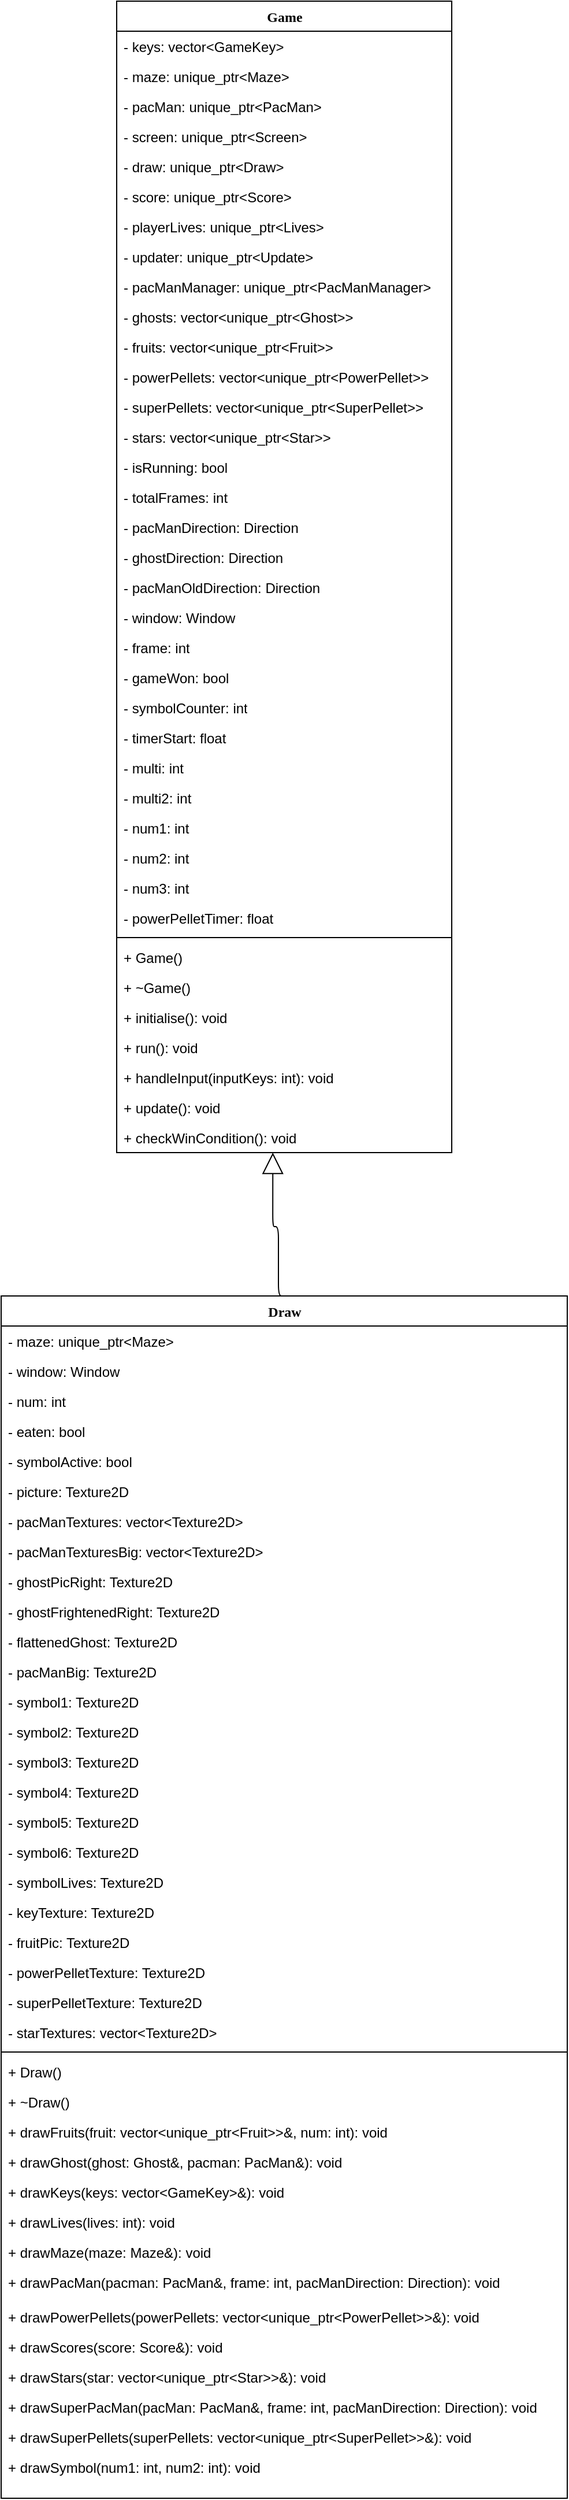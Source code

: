 <mxfile version="24.7.17">
  <diagram name="Page-1" id="9f46799a-70d6-7492-0946-bef42562c5a5">
    <mxGraphModel dx="1434" dy="2481" grid="1" gridSize="10" guides="1" tooltips="1" connect="1" arrows="1" fold="1" page="1" pageScale="1" pageWidth="1100" pageHeight="850" background="none" math="0" shadow="0">
      <root>
        <mxCell id="0" />
        <mxCell id="1" parent="0" />
        <mxCell id="78961159f06e98e8-43" value="Game" style="swimlane;html=1;fontStyle=1;align=center;verticalAlign=top;childLayout=stackLayout;horizontal=1;startSize=26;horizontalStack=0;resizeParent=1;resizeLast=0;collapsible=1;marginBottom=0;swimlaneFillColor=#ffffff;rounded=0;shadow=0;comic=0;labelBackgroundColor=none;strokeWidth=1;fillColor=none;fontFamily=Verdana;fontSize=12" parent="1" vertex="1">
          <mxGeometry x="780" y="-1080" width="290" height="996" as="geometry" />
        </mxCell>
        <mxCell id="78961159f06e98e8-44" value="- keys: vector&amp;lt;GameKey&amp;gt;" style="text;html=1;strokeColor=none;fillColor=none;align=left;verticalAlign=top;spacingLeft=4;spacingRight=4;whiteSpace=wrap;overflow=hidden;rotatable=0;points=[[0,0.5],[1,0.5]];portConstraint=eastwest;" parent="78961159f06e98e8-43" vertex="1">
          <mxGeometry y="26" width="290" height="26" as="geometry" />
        </mxCell>
        <mxCell id="Nk5dwlSrIomL0-U4kEKp-17" value="- maze: unique_ptr&amp;lt;Maze&amp;gt;" style="text;html=1;strokeColor=none;fillColor=none;align=left;verticalAlign=top;spacingLeft=4;spacingRight=4;whiteSpace=wrap;overflow=hidden;rotatable=0;points=[[0,0.5],[1,0.5]];portConstraint=eastwest;" vertex="1" parent="78961159f06e98e8-43">
          <mxGeometry y="52" width="290" height="26" as="geometry" />
        </mxCell>
        <mxCell id="Nk5dwlSrIomL0-U4kEKp-18" value="- pacMan: unique_ptr&amp;lt;PacMan&amp;gt;" style="text;html=1;strokeColor=none;fillColor=none;align=left;verticalAlign=top;spacingLeft=4;spacingRight=4;whiteSpace=wrap;overflow=hidden;rotatable=0;points=[[0,0.5],[1,0.5]];portConstraint=eastwest;" vertex="1" parent="78961159f06e98e8-43">
          <mxGeometry y="78" width="290" height="26" as="geometry" />
        </mxCell>
        <mxCell id="Nk5dwlSrIomL0-U4kEKp-19" value="- screen: unique_ptr&amp;lt;Screen&amp;gt;" style="text;html=1;strokeColor=none;fillColor=none;align=left;verticalAlign=top;spacingLeft=4;spacingRight=4;whiteSpace=wrap;overflow=hidden;rotatable=0;points=[[0,0.5],[1,0.5]];portConstraint=eastwest;" vertex="1" parent="78961159f06e98e8-43">
          <mxGeometry y="104" width="290" height="26" as="geometry" />
        </mxCell>
        <mxCell id="Nk5dwlSrIomL0-U4kEKp-20" value="- draw: unique_ptr&amp;lt;Draw&amp;gt;" style="text;html=1;strokeColor=none;fillColor=none;align=left;verticalAlign=top;spacingLeft=4;spacingRight=4;whiteSpace=wrap;overflow=hidden;rotatable=0;points=[[0,0.5],[1,0.5]];portConstraint=eastwest;" vertex="1" parent="78961159f06e98e8-43">
          <mxGeometry y="130" width="290" height="26" as="geometry" />
        </mxCell>
        <mxCell id="Nk5dwlSrIomL0-U4kEKp-21" value="- score: unique_ptr&amp;lt;Score&amp;gt;" style="text;html=1;strokeColor=none;fillColor=none;align=left;verticalAlign=top;spacingLeft=4;spacingRight=4;whiteSpace=wrap;overflow=hidden;rotatable=0;points=[[0,0.5],[1,0.5]];portConstraint=eastwest;" vertex="1" parent="78961159f06e98e8-43">
          <mxGeometry y="156" width="290" height="26" as="geometry" />
        </mxCell>
        <mxCell id="Nk5dwlSrIomL0-U4kEKp-22" value="- playerLives: unique_ptr&amp;lt;Lives&amp;gt;" style="text;html=1;strokeColor=none;fillColor=none;align=left;verticalAlign=top;spacingLeft=4;spacingRight=4;whiteSpace=wrap;overflow=hidden;rotatable=0;points=[[0,0.5],[1,0.5]];portConstraint=eastwest;" vertex="1" parent="78961159f06e98e8-43">
          <mxGeometry y="182" width="290" height="26" as="geometry" />
        </mxCell>
        <mxCell id="Nk5dwlSrIomL0-U4kEKp-23" value="- updater: unique_ptr&amp;lt;Update&amp;gt;" style="text;html=1;strokeColor=none;fillColor=none;align=left;verticalAlign=top;spacingLeft=4;spacingRight=4;whiteSpace=wrap;overflow=hidden;rotatable=0;points=[[0,0.5],[1,0.5]];portConstraint=eastwest;" vertex="1" parent="78961159f06e98e8-43">
          <mxGeometry y="208" width="290" height="26" as="geometry" />
        </mxCell>
        <mxCell id="Nk5dwlSrIomL0-U4kEKp-24" value="- pacManManager: unique_ptr&amp;lt;PacManManager&amp;gt;" style="text;html=1;strokeColor=none;fillColor=none;align=left;verticalAlign=top;spacingLeft=4;spacingRight=4;whiteSpace=wrap;overflow=hidden;rotatable=0;points=[[0,0.5],[1,0.5]];portConstraint=eastwest;" vertex="1" parent="78961159f06e98e8-43">
          <mxGeometry y="234" width="290" height="26" as="geometry" />
        </mxCell>
        <mxCell id="Nk5dwlSrIomL0-U4kEKp-25" value="- ghosts: vector&amp;lt;unique_ptr&amp;lt;Ghost&amp;gt;&amp;gt;" style="text;html=1;strokeColor=none;fillColor=none;align=left;verticalAlign=top;spacingLeft=4;spacingRight=4;whiteSpace=wrap;overflow=hidden;rotatable=0;points=[[0,0.5],[1,0.5]];portConstraint=eastwest;" vertex="1" parent="78961159f06e98e8-43">
          <mxGeometry y="260" width="290" height="26" as="geometry" />
        </mxCell>
        <mxCell id="Nk5dwlSrIomL0-U4kEKp-26" value="- fruits: vector&amp;lt;unique_ptr&amp;lt;Fruit&amp;gt;&amp;gt;" style="text;html=1;strokeColor=none;fillColor=none;align=left;verticalAlign=top;spacingLeft=4;spacingRight=4;whiteSpace=wrap;overflow=hidden;rotatable=0;points=[[0,0.5],[1,0.5]];portConstraint=eastwest;" vertex="1" parent="78961159f06e98e8-43">
          <mxGeometry y="286" width="290" height="26" as="geometry" />
        </mxCell>
        <mxCell id="Nk5dwlSrIomL0-U4kEKp-27" value="- powerPellets: vector&amp;lt;unique_ptr&amp;lt;PowerPellet&amp;gt;&amp;gt;" style="text;html=1;strokeColor=none;fillColor=none;align=left;verticalAlign=top;spacingLeft=4;spacingRight=4;whiteSpace=wrap;overflow=hidden;rotatable=0;points=[[0,0.5],[1,0.5]];portConstraint=eastwest;" vertex="1" parent="78961159f06e98e8-43">
          <mxGeometry y="312" width="290" height="26" as="geometry" />
        </mxCell>
        <mxCell id="Nk5dwlSrIomL0-U4kEKp-28" value="- superPellets: vector&amp;lt;unique_ptr&amp;lt;SuperPellet&amp;gt;&amp;gt;" style="text;html=1;strokeColor=none;fillColor=none;align=left;verticalAlign=top;spacingLeft=4;spacingRight=4;whiteSpace=wrap;overflow=hidden;rotatable=0;points=[[0,0.5],[1,0.5]];portConstraint=eastwest;" vertex="1" parent="78961159f06e98e8-43">
          <mxGeometry y="338" width="290" height="26" as="geometry" />
        </mxCell>
        <mxCell id="Nk5dwlSrIomL0-U4kEKp-29" value="- stars: vector&amp;lt;unique_ptr&amp;lt;Star&amp;gt;&amp;gt;" style="text;html=1;strokeColor=none;fillColor=none;align=left;verticalAlign=top;spacingLeft=4;spacingRight=4;whiteSpace=wrap;overflow=hidden;rotatable=0;points=[[0,0.5],[1,0.5]];portConstraint=eastwest;" vertex="1" parent="78961159f06e98e8-43">
          <mxGeometry y="364" width="290" height="26" as="geometry" />
        </mxCell>
        <mxCell id="Nk5dwlSrIomL0-U4kEKp-16" value="- isRunning: bool&lt;span style=&quot;white-space: pre;&quot;&gt;&#x9;&lt;/span&gt;" style="text;html=1;strokeColor=none;fillColor=none;align=left;verticalAlign=top;spacingLeft=4;spacingRight=4;whiteSpace=wrap;overflow=hidden;rotatable=0;points=[[0,0.5],[1,0.5]];portConstraint=eastwest;" vertex="1" parent="78961159f06e98e8-43">
          <mxGeometry y="390" width="290" height="26" as="geometry" />
        </mxCell>
        <mxCell id="78961159f06e98e8-45" value="- totalFrames: int" style="text;html=1;strokeColor=none;fillColor=none;align=left;verticalAlign=top;spacingLeft=4;spacingRight=4;whiteSpace=wrap;overflow=hidden;rotatable=0;points=[[0,0.5],[1,0.5]];portConstraint=eastwest;" parent="78961159f06e98e8-43" vertex="1">
          <mxGeometry y="416" width="290" height="26" as="geometry" />
        </mxCell>
        <mxCell id="78961159f06e98e8-49" value="- pacManDirection: Direction" style="text;html=1;strokeColor=none;fillColor=none;align=left;verticalAlign=top;spacingLeft=4;spacingRight=4;whiteSpace=wrap;overflow=hidden;rotatable=0;points=[[0,0.5],[1,0.5]];portConstraint=eastwest;" parent="78961159f06e98e8-43" vertex="1">
          <mxGeometry y="442" width="290" height="26" as="geometry" />
        </mxCell>
        <mxCell id="78961159f06e98e8-50" value="- ghostDirection: Direction" style="text;html=1;strokeColor=none;fillColor=none;align=left;verticalAlign=top;spacingLeft=4;spacingRight=4;whiteSpace=wrap;overflow=hidden;rotatable=0;points=[[0,0.5],[1,0.5]];portConstraint=eastwest;" parent="78961159f06e98e8-43" vertex="1">
          <mxGeometry y="468" width="290" height="26" as="geometry" />
        </mxCell>
        <mxCell id="Nk5dwlSrIomL0-U4kEKp-1" value="- pacManOldDirection: Direction" style="text;html=1;strokeColor=none;fillColor=none;align=left;verticalAlign=top;spacingLeft=4;spacingRight=4;whiteSpace=wrap;overflow=hidden;rotatable=0;points=[[0,0.5],[1,0.5]];portConstraint=eastwest;" vertex="1" parent="78961159f06e98e8-43">
          <mxGeometry y="494" width="290" height="26" as="geometry" />
        </mxCell>
        <mxCell id="Nk5dwlSrIomL0-U4kEKp-2" value="&lt;div&gt;- window: Window&lt;/div&gt;&lt;div&gt;&lt;br&gt;&lt;/div&gt;" style="text;html=1;strokeColor=none;fillColor=none;align=left;verticalAlign=top;spacingLeft=4;spacingRight=4;whiteSpace=wrap;overflow=hidden;rotatable=0;points=[[0,0.5],[1,0.5]];portConstraint=eastwest;" vertex="1" parent="78961159f06e98e8-43">
          <mxGeometry y="520" width="290" height="26" as="geometry" />
        </mxCell>
        <mxCell id="Nk5dwlSrIomL0-U4kEKp-3" value="- frame: int" style="text;html=1;strokeColor=none;fillColor=none;align=left;verticalAlign=top;spacingLeft=4;spacingRight=4;whiteSpace=wrap;overflow=hidden;rotatable=0;points=[[0,0.5],[1,0.5]];portConstraint=eastwest;" vertex="1" parent="78961159f06e98e8-43">
          <mxGeometry y="546" width="290" height="26" as="geometry" />
        </mxCell>
        <mxCell id="Nk5dwlSrIomL0-U4kEKp-4" value="- gameWon: bool" style="text;html=1;strokeColor=none;fillColor=none;align=left;verticalAlign=top;spacingLeft=4;spacingRight=4;whiteSpace=wrap;overflow=hidden;rotatable=0;points=[[0,0.5],[1,0.5]];portConstraint=eastwest;" vertex="1" parent="78961159f06e98e8-43">
          <mxGeometry y="572" width="290" height="26" as="geometry" />
        </mxCell>
        <mxCell id="Nk5dwlSrIomL0-U4kEKp-8" value="- symbolCounter: int" style="text;html=1;strokeColor=none;fillColor=none;align=left;verticalAlign=top;spacingLeft=4;spacingRight=4;whiteSpace=wrap;overflow=hidden;rotatable=0;points=[[0,0.5],[1,0.5]];portConstraint=eastwest;" vertex="1" parent="78961159f06e98e8-43">
          <mxGeometry y="598" width="290" height="26" as="geometry" />
        </mxCell>
        <mxCell id="Nk5dwlSrIomL0-U4kEKp-12" value="- timerStart: float" style="text;html=1;strokeColor=none;fillColor=none;align=left;verticalAlign=top;spacingLeft=4;spacingRight=4;whiteSpace=wrap;overflow=hidden;rotatable=0;points=[[0,0.5],[1,0.5]];portConstraint=eastwest;" vertex="1" parent="78961159f06e98e8-43">
          <mxGeometry y="624" width="290" height="26" as="geometry" />
        </mxCell>
        <mxCell id="Nk5dwlSrIomL0-U4kEKp-7" value="- multi: int" style="text;html=1;strokeColor=none;fillColor=none;align=left;verticalAlign=top;spacingLeft=4;spacingRight=4;whiteSpace=wrap;overflow=hidden;rotatable=0;points=[[0,0.5],[1,0.5]];portConstraint=eastwest;" vertex="1" parent="78961159f06e98e8-43">
          <mxGeometry y="650" width="290" height="26" as="geometry" />
        </mxCell>
        <mxCell id="Nk5dwlSrIomL0-U4kEKp-9" value="- multi2: int" style="text;html=1;strokeColor=none;fillColor=none;align=left;verticalAlign=top;spacingLeft=4;spacingRight=4;whiteSpace=wrap;overflow=hidden;rotatable=0;points=[[0,0.5],[1,0.5]];portConstraint=eastwest;" vertex="1" parent="78961159f06e98e8-43">
          <mxGeometry y="676" width="290" height="26" as="geometry" />
        </mxCell>
        <mxCell id="Nk5dwlSrIomL0-U4kEKp-10" value="- num1: int" style="text;html=1;strokeColor=none;fillColor=none;align=left;verticalAlign=top;spacingLeft=4;spacingRight=4;whiteSpace=wrap;overflow=hidden;rotatable=0;points=[[0,0.5],[1,0.5]];portConstraint=eastwest;" vertex="1" parent="78961159f06e98e8-43">
          <mxGeometry y="702" width="290" height="26" as="geometry" />
        </mxCell>
        <mxCell id="Nk5dwlSrIomL0-U4kEKp-11" value="- num2: int" style="text;html=1;strokeColor=none;fillColor=none;align=left;verticalAlign=top;spacingLeft=4;spacingRight=4;whiteSpace=wrap;overflow=hidden;rotatable=0;points=[[0,0.5],[1,0.5]];portConstraint=eastwest;" vertex="1" parent="78961159f06e98e8-43">
          <mxGeometry y="728" width="290" height="26" as="geometry" />
        </mxCell>
        <mxCell id="Nk5dwlSrIomL0-U4kEKp-13" value="- num3: int" style="text;html=1;strokeColor=none;fillColor=none;align=left;verticalAlign=top;spacingLeft=4;spacingRight=4;whiteSpace=wrap;overflow=hidden;rotatable=0;points=[[0,0.5],[1,0.5]];portConstraint=eastwest;" vertex="1" parent="78961159f06e98e8-43">
          <mxGeometry y="754" width="290" height="26" as="geometry" />
        </mxCell>
        <mxCell id="Nk5dwlSrIomL0-U4kEKp-14" value="- powerPelletTimer: float" style="text;html=1;strokeColor=none;fillColor=none;align=left;verticalAlign=top;spacingLeft=4;spacingRight=4;whiteSpace=wrap;overflow=hidden;rotatable=0;points=[[0,0.5],[1,0.5]];portConstraint=eastwest;" vertex="1" parent="78961159f06e98e8-43">
          <mxGeometry y="780" width="290" height="26" as="geometry" />
        </mxCell>
        <mxCell id="78961159f06e98e8-51" value="" style="line;html=1;strokeWidth=1;fillColor=none;align=left;verticalAlign=middle;spacingTop=-1;spacingLeft=3;spacingRight=3;rotatable=0;labelPosition=right;points=[];portConstraint=eastwest;" parent="78961159f06e98e8-43" vertex="1">
          <mxGeometry y="806" width="290" height="8" as="geometry" />
        </mxCell>
        <mxCell id="78961159f06e98e8-53" value="+ Game()" style="text;html=1;strokeColor=none;fillColor=none;align=left;verticalAlign=top;spacingLeft=4;spacingRight=4;whiteSpace=wrap;overflow=hidden;rotatable=0;points=[[0,0.5],[1,0.5]];portConstraint=eastwest;" parent="78961159f06e98e8-43" vertex="1">
          <mxGeometry y="814" width="290" height="26" as="geometry" />
        </mxCell>
        <mxCell id="Nk5dwlSrIomL0-U4kEKp-30" value="+ ~Game()" style="text;html=1;strokeColor=none;fillColor=none;align=left;verticalAlign=top;spacingLeft=4;spacingRight=4;whiteSpace=wrap;overflow=hidden;rotatable=0;points=[[0,0.5],[1,0.5]];portConstraint=eastwest;" vertex="1" parent="78961159f06e98e8-43">
          <mxGeometry y="840" width="290" height="26" as="geometry" />
        </mxCell>
        <mxCell id="Nk5dwlSrIomL0-U4kEKp-31" value="+ initialise(): void" style="text;html=1;strokeColor=none;fillColor=none;align=left;verticalAlign=top;spacingLeft=4;spacingRight=4;whiteSpace=wrap;overflow=hidden;rotatable=0;points=[[0,0.5],[1,0.5]];portConstraint=eastwest;" vertex="1" parent="78961159f06e98e8-43">
          <mxGeometry y="866" width="290" height="26" as="geometry" />
        </mxCell>
        <mxCell id="Nk5dwlSrIomL0-U4kEKp-32" value="+ run(): void" style="text;html=1;strokeColor=none;fillColor=none;align=left;verticalAlign=top;spacingLeft=4;spacingRight=4;whiteSpace=wrap;overflow=hidden;rotatable=0;points=[[0,0.5],[1,0.5]];portConstraint=eastwest;" vertex="1" parent="78961159f06e98e8-43">
          <mxGeometry y="892" width="290" height="26" as="geometry" />
        </mxCell>
        <mxCell id="Nk5dwlSrIomL0-U4kEKp-33" value="+ handleInput(inputKeys: int): void" style="text;html=1;strokeColor=none;fillColor=none;align=left;verticalAlign=top;spacingLeft=4;spacingRight=4;whiteSpace=wrap;overflow=hidden;rotatable=0;points=[[0,0.5],[1,0.5]];portConstraint=eastwest;" vertex="1" parent="78961159f06e98e8-43">
          <mxGeometry y="918" width="290" height="26" as="geometry" />
        </mxCell>
        <mxCell id="Nk5dwlSrIomL0-U4kEKp-34" value="+ update(): void" style="text;html=1;strokeColor=none;fillColor=none;align=left;verticalAlign=top;spacingLeft=4;spacingRight=4;whiteSpace=wrap;overflow=hidden;rotatable=0;points=[[0,0.5],[1,0.5]];portConstraint=eastwest;" vertex="1" parent="78961159f06e98e8-43">
          <mxGeometry y="944" width="290" height="26" as="geometry" />
        </mxCell>
        <mxCell id="Nk5dwlSrIomL0-U4kEKp-35" value="+ checkWinCondition(): void" style="text;html=1;strokeColor=none;fillColor=none;align=left;verticalAlign=top;spacingLeft=4;spacingRight=4;whiteSpace=wrap;overflow=hidden;rotatable=0;points=[[0,0.5],[1,0.5]];portConstraint=eastwest;" vertex="1" parent="78961159f06e98e8-43">
          <mxGeometry y="970" width="290" height="26" as="geometry" />
        </mxCell>
        <mxCell id="78961159f06e98e8-128" style="edgeStyle=orthogonalEdgeStyle;html=1;labelBackgroundColor=none;startFill=0;startSize=8;endArrow=block;endFill=0;endSize=16;fontFamily=Verdana;fontSize=12;entryX=0.466;entryY=1;entryDx=0;entryDy=0;entryPerimeter=0;exitX=0.5;exitY=0;exitDx=0;exitDy=0;" parent="1" source="78961159f06e98e8-82" target="Nk5dwlSrIomL0-U4kEKp-35" edge="1">
          <mxGeometry relative="1" as="geometry">
            <Array as="points">
              <mxPoint x="920" y="40" />
              <mxPoint x="920" y="-20" />
              <mxPoint x="915" y="-20" />
            </Array>
            <mxPoint x="510" y="364" as="sourcePoint" />
            <mxPoint x="655" y="-150" as="targetPoint" />
          </mxGeometry>
        </mxCell>
        <mxCell id="78961159f06e98e8-82" value="Draw" style="swimlane;html=1;fontStyle=1;align=center;verticalAlign=top;childLayout=stackLayout;horizontal=1;startSize=26;horizontalStack=0;resizeParent=1;resizeLast=0;collapsible=1;marginBottom=0;swimlaneFillColor=#ffffff;rounded=0;shadow=0;comic=0;labelBackgroundColor=none;strokeWidth=1;fillColor=none;fontFamily=Verdana;fontSize=12" parent="1" vertex="1">
          <mxGeometry x="680" y="40" width="490" height="1040" as="geometry" />
        </mxCell>
        <mxCell id="78961159f06e98e8-83" value="- maze: unique_ptr&amp;lt;Maze&amp;gt;" style="text;html=1;strokeColor=none;fillColor=none;align=left;verticalAlign=top;spacingLeft=4;spacingRight=4;whiteSpace=wrap;overflow=hidden;rotatable=0;points=[[0,0.5],[1,0.5]];portConstraint=eastwest;" parent="78961159f06e98e8-82" vertex="1">
          <mxGeometry y="26" width="490" height="26" as="geometry" />
        </mxCell>
        <mxCell id="78961159f06e98e8-84" value="- window: Window" style="text;html=1;strokeColor=none;fillColor=none;align=left;verticalAlign=top;spacingLeft=4;spacingRight=4;whiteSpace=wrap;overflow=hidden;rotatable=0;points=[[0,0.5],[1,0.5]];portConstraint=eastwest;" parent="78961159f06e98e8-82" vertex="1">
          <mxGeometry y="52" width="490" height="26" as="geometry" />
        </mxCell>
        <mxCell id="78961159f06e98e8-85" value="- num: int" style="text;html=1;strokeColor=none;fillColor=none;align=left;verticalAlign=top;spacingLeft=4;spacingRight=4;whiteSpace=wrap;overflow=hidden;rotatable=0;points=[[0,0.5],[1,0.5]];portConstraint=eastwest;" parent="78961159f06e98e8-82" vertex="1">
          <mxGeometry y="78" width="490" height="26" as="geometry" />
        </mxCell>
        <mxCell id="78961159f06e98e8-86" value="- eaten: bool" style="text;html=1;strokeColor=none;fillColor=none;align=left;verticalAlign=top;spacingLeft=4;spacingRight=4;whiteSpace=wrap;overflow=hidden;rotatable=0;points=[[0,0.5],[1,0.5]];portConstraint=eastwest;" parent="78961159f06e98e8-82" vertex="1">
          <mxGeometry y="104" width="490" height="26" as="geometry" />
        </mxCell>
        <mxCell id="78961159f06e98e8-87" value="- symbolActive: bool" style="text;html=1;strokeColor=none;fillColor=none;align=left;verticalAlign=top;spacingLeft=4;spacingRight=4;whiteSpace=wrap;overflow=hidden;rotatable=0;points=[[0,0.5],[1,0.5]];portConstraint=eastwest;" parent="78961159f06e98e8-82" vertex="1">
          <mxGeometry y="130" width="490" height="26" as="geometry" />
        </mxCell>
        <mxCell id="78961159f06e98e8-88" value="- picture: Texture2D" style="text;html=1;strokeColor=none;fillColor=none;align=left;verticalAlign=top;spacingLeft=4;spacingRight=4;whiteSpace=wrap;overflow=hidden;rotatable=0;points=[[0,0.5],[1,0.5]];portConstraint=eastwest;" parent="78961159f06e98e8-82" vertex="1">
          <mxGeometry y="156" width="490" height="26" as="geometry" />
        </mxCell>
        <mxCell id="78961159f06e98e8-89" value="- pacManTextures: vector&amp;lt;Texture2D&amp;gt;" style="text;html=1;strokeColor=none;fillColor=none;align=left;verticalAlign=top;spacingLeft=4;spacingRight=4;whiteSpace=wrap;overflow=hidden;rotatable=0;points=[[0,0.5],[1,0.5]];portConstraint=eastwest;" parent="78961159f06e98e8-82" vertex="1">
          <mxGeometry y="182" width="490" height="26" as="geometry" />
        </mxCell>
        <mxCell id="Nk5dwlSrIomL0-U4kEKp-39" value="- pacManTexturesBig: vector&amp;lt;Texture2D&amp;gt;" style="text;html=1;strokeColor=none;fillColor=none;align=left;verticalAlign=top;spacingLeft=4;spacingRight=4;whiteSpace=wrap;overflow=hidden;rotatable=0;points=[[0,0.5],[1,0.5]];portConstraint=eastwest;" vertex="1" parent="78961159f06e98e8-82">
          <mxGeometry y="208" width="490" height="26" as="geometry" />
        </mxCell>
        <mxCell id="Nk5dwlSrIomL0-U4kEKp-40" value="- ghostPicRight: Texture2D" style="text;html=1;strokeColor=none;fillColor=none;align=left;verticalAlign=top;spacingLeft=4;spacingRight=4;whiteSpace=wrap;overflow=hidden;rotatable=0;points=[[0,0.5],[1,0.5]];portConstraint=eastwest;" vertex="1" parent="78961159f06e98e8-82">
          <mxGeometry y="234" width="490" height="26" as="geometry" />
        </mxCell>
        <mxCell id="Nk5dwlSrIomL0-U4kEKp-41" value="- ghostFrightenedRight: Texture2D" style="text;html=1;strokeColor=none;fillColor=none;align=left;verticalAlign=top;spacingLeft=4;spacingRight=4;whiteSpace=wrap;overflow=hidden;rotatable=0;points=[[0,0.5],[1,0.5]];portConstraint=eastwest;" vertex="1" parent="78961159f06e98e8-82">
          <mxGeometry y="260" width="490" height="26" as="geometry" />
        </mxCell>
        <mxCell id="Nk5dwlSrIomL0-U4kEKp-42" value="- flattenedGhost: Texture2D" style="text;html=1;strokeColor=none;fillColor=none;align=left;verticalAlign=top;spacingLeft=4;spacingRight=4;whiteSpace=wrap;overflow=hidden;rotatable=0;points=[[0,0.5],[1,0.5]];portConstraint=eastwest;" vertex="1" parent="78961159f06e98e8-82">
          <mxGeometry y="286" width="490" height="26" as="geometry" />
        </mxCell>
        <mxCell id="Nk5dwlSrIomL0-U4kEKp-43" value="- pacManBig: Texture2D" style="text;html=1;strokeColor=none;fillColor=none;align=left;verticalAlign=top;spacingLeft=4;spacingRight=4;whiteSpace=wrap;overflow=hidden;rotatable=0;points=[[0,0.5],[1,0.5]];portConstraint=eastwest;" vertex="1" parent="78961159f06e98e8-82">
          <mxGeometry y="312" width="490" height="26" as="geometry" />
        </mxCell>
        <mxCell id="Nk5dwlSrIomL0-U4kEKp-44" value="- symbol1: Texture2D" style="text;html=1;strokeColor=none;fillColor=none;align=left;verticalAlign=top;spacingLeft=4;spacingRight=4;whiteSpace=wrap;overflow=hidden;rotatable=0;points=[[0,0.5],[1,0.5]];portConstraint=eastwest;" vertex="1" parent="78961159f06e98e8-82">
          <mxGeometry y="338" width="490" height="26" as="geometry" />
        </mxCell>
        <mxCell id="Nk5dwlSrIomL0-U4kEKp-45" value="- symbol2: Texture2D" style="text;html=1;strokeColor=none;fillColor=none;align=left;verticalAlign=top;spacingLeft=4;spacingRight=4;whiteSpace=wrap;overflow=hidden;rotatable=0;points=[[0,0.5],[1,0.5]];portConstraint=eastwest;" vertex="1" parent="78961159f06e98e8-82">
          <mxGeometry y="364" width="490" height="26" as="geometry" />
        </mxCell>
        <mxCell id="Nk5dwlSrIomL0-U4kEKp-46" value="- symbol3: Texture2D" style="text;html=1;strokeColor=none;fillColor=none;align=left;verticalAlign=top;spacingLeft=4;spacingRight=4;whiteSpace=wrap;overflow=hidden;rotatable=0;points=[[0,0.5],[1,0.5]];portConstraint=eastwest;" vertex="1" parent="78961159f06e98e8-82">
          <mxGeometry y="390" width="490" height="26" as="geometry" />
        </mxCell>
        <mxCell id="Nk5dwlSrIomL0-U4kEKp-47" value="- symbol4: Texture2D" style="text;html=1;strokeColor=none;fillColor=none;align=left;verticalAlign=top;spacingLeft=4;spacingRight=4;whiteSpace=wrap;overflow=hidden;rotatable=0;points=[[0,0.5],[1,0.5]];portConstraint=eastwest;" vertex="1" parent="78961159f06e98e8-82">
          <mxGeometry y="416" width="490" height="26" as="geometry" />
        </mxCell>
        <mxCell id="Nk5dwlSrIomL0-U4kEKp-48" value="- symbol5: Texture2D" style="text;html=1;strokeColor=none;fillColor=none;align=left;verticalAlign=top;spacingLeft=4;spacingRight=4;whiteSpace=wrap;overflow=hidden;rotatable=0;points=[[0,0.5],[1,0.5]];portConstraint=eastwest;" vertex="1" parent="78961159f06e98e8-82">
          <mxGeometry y="442" width="490" height="26" as="geometry" />
        </mxCell>
        <mxCell id="Nk5dwlSrIomL0-U4kEKp-49" value="- symbol6: Texture2D" style="text;html=1;strokeColor=none;fillColor=none;align=left;verticalAlign=top;spacingLeft=4;spacingRight=4;whiteSpace=wrap;overflow=hidden;rotatable=0;points=[[0,0.5],[1,0.5]];portConstraint=eastwest;" vertex="1" parent="78961159f06e98e8-82">
          <mxGeometry y="468" width="490" height="26" as="geometry" />
        </mxCell>
        <mxCell id="Nk5dwlSrIomL0-U4kEKp-50" value="- symbolLives: Texture2D" style="text;html=1;strokeColor=none;fillColor=none;align=left;verticalAlign=top;spacingLeft=4;spacingRight=4;whiteSpace=wrap;overflow=hidden;rotatable=0;points=[[0,0.5],[1,0.5]];portConstraint=eastwest;" vertex="1" parent="78961159f06e98e8-82">
          <mxGeometry y="494" width="490" height="26" as="geometry" />
        </mxCell>
        <mxCell id="Nk5dwlSrIomL0-U4kEKp-51" value="- keyTexture: Texture2D" style="text;html=1;strokeColor=none;fillColor=none;align=left;verticalAlign=top;spacingLeft=4;spacingRight=4;whiteSpace=wrap;overflow=hidden;rotatable=0;points=[[0,0.5],[1,0.5]];portConstraint=eastwest;" vertex="1" parent="78961159f06e98e8-82">
          <mxGeometry y="520" width="490" height="26" as="geometry" />
        </mxCell>
        <mxCell id="Nk5dwlSrIomL0-U4kEKp-52" value="- fruitPic: Texture2D" style="text;html=1;strokeColor=none;fillColor=none;align=left;verticalAlign=top;spacingLeft=4;spacingRight=4;whiteSpace=wrap;overflow=hidden;rotatable=0;points=[[0,0.5],[1,0.5]];portConstraint=eastwest;" vertex="1" parent="78961159f06e98e8-82">
          <mxGeometry y="546" width="490" height="26" as="geometry" />
        </mxCell>
        <mxCell id="Nk5dwlSrIomL0-U4kEKp-53" value="- powerPelletTexture: Texture2D" style="text;html=1;strokeColor=none;fillColor=none;align=left;verticalAlign=top;spacingLeft=4;spacingRight=4;whiteSpace=wrap;overflow=hidden;rotatable=0;points=[[0,0.5],[1,0.5]];portConstraint=eastwest;" vertex="1" parent="78961159f06e98e8-82">
          <mxGeometry y="572" width="490" height="26" as="geometry" />
        </mxCell>
        <mxCell id="Nk5dwlSrIomL0-U4kEKp-54" value="- superPelletTexture: Texture2D" style="text;html=1;strokeColor=none;fillColor=none;align=left;verticalAlign=top;spacingLeft=4;spacingRight=4;whiteSpace=wrap;overflow=hidden;rotatable=0;points=[[0,0.5],[1,0.5]];portConstraint=eastwest;" vertex="1" parent="78961159f06e98e8-82">
          <mxGeometry y="598" width="490" height="26" as="geometry" />
        </mxCell>
        <mxCell id="Nk5dwlSrIomL0-U4kEKp-55" value="- starTextures: vector&amp;lt;Texture2D&amp;gt;" style="text;html=1;strokeColor=none;fillColor=none;align=left;verticalAlign=top;spacingLeft=4;spacingRight=4;whiteSpace=wrap;overflow=hidden;rotatable=0;points=[[0,0.5],[1,0.5]];portConstraint=eastwest;" vertex="1" parent="78961159f06e98e8-82">
          <mxGeometry y="624" width="490" height="26" as="geometry" />
        </mxCell>
        <mxCell id="78961159f06e98e8-90" value="" style="line;html=1;strokeWidth=1;fillColor=none;align=left;verticalAlign=middle;spacingTop=-1;spacingLeft=3;spacingRight=3;rotatable=0;labelPosition=right;points=[];portConstraint=eastwest;" parent="78961159f06e98e8-82" vertex="1">
          <mxGeometry y="650" width="490" height="8" as="geometry" />
        </mxCell>
        <mxCell id="78961159f06e98e8-91" value="+ Draw()" style="text;html=1;strokeColor=none;fillColor=none;align=left;verticalAlign=top;spacingLeft=4;spacingRight=4;whiteSpace=wrap;overflow=hidden;rotatable=0;points=[[0,0.5],[1,0.5]];portConstraint=eastwest;" parent="78961159f06e98e8-82" vertex="1">
          <mxGeometry y="658" width="490" height="26" as="geometry" />
        </mxCell>
        <mxCell id="78961159f06e98e8-94" value="+ ~Draw()" style="text;html=1;strokeColor=none;fillColor=none;align=left;verticalAlign=top;spacingLeft=4;spacingRight=4;whiteSpace=wrap;overflow=hidden;rotatable=0;points=[[0,0.5],[1,0.5]];portConstraint=eastwest;" parent="78961159f06e98e8-82" vertex="1">
          <mxGeometry y="684" width="490" height="26" as="geometry" />
        </mxCell>
        <mxCell id="Nk5dwlSrIomL0-U4kEKp-56" value="+ drawFruits(fruit: vector&amp;lt;unique_ptr&amp;lt;Fruit&amp;gt;&amp;gt;&amp;amp;, num: int): void" style="text;html=1;strokeColor=none;fillColor=none;align=left;verticalAlign=top;spacingLeft=4;spacingRight=4;whiteSpace=wrap;overflow=hidden;rotatable=0;points=[[0,0.5],[1,0.5]];portConstraint=eastwest;" vertex="1" parent="78961159f06e98e8-82">
          <mxGeometry y="710" width="490" height="26" as="geometry" />
        </mxCell>
        <mxCell id="Nk5dwlSrIomL0-U4kEKp-57" value="+ drawGhost(ghost: Ghost&amp;amp;, pacman: PacMan&amp;amp;): void" style="text;html=1;strokeColor=none;fillColor=none;align=left;verticalAlign=top;spacingLeft=4;spacingRight=4;whiteSpace=wrap;overflow=hidden;rotatable=0;points=[[0,0.5],[1,0.5]];portConstraint=eastwest;" vertex="1" parent="78961159f06e98e8-82">
          <mxGeometry y="736" width="490" height="26" as="geometry" />
        </mxCell>
        <mxCell id="Nk5dwlSrIomL0-U4kEKp-58" value="+ drawKeys(keys: vector&amp;lt;GameKey&amp;gt;&amp;amp;): void" style="text;html=1;strokeColor=none;fillColor=none;align=left;verticalAlign=top;spacingLeft=4;spacingRight=4;whiteSpace=wrap;overflow=hidden;rotatable=0;points=[[0,0.5],[1,0.5]];portConstraint=eastwest;" vertex="1" parent="78961159f06e98e8-82">
          <mxGeometry y="762" width="490" height="26" as="geometry" />
        </mxCell>
        <mxCell id="Nk5dwlSrIomL0-U4kEKp-59" value="+ drawLives(lives: int): void" style="text;html=1;strokeColor=none;fillColor=none;align=left;verticalAlign=top;spacingLeft=4;spacingRight=4;whiteSpace=wrap;overflow=hidden;rotatable=0;points=[[0,0.5],[1,0.5]];portConstraint=eastwest;" vertex="1" parent="78961159f06e98e8-82">
          <mxGeometry y="788" width="490" height="26" as="geometry" />
        </mxCell>
        <mxCell id="Nk5dwlSrIomL0-U4kEKp-60" value="+ drawMaze(maze: Maze&amp;amp;): void" style="text;html=1;strokeColor=none;fillColor=none;align=left;verticalAlign=top;spacingLeft=4;spacingRight=4;whiteSpace=wrap;overflow=hidden;rotatable=0;points=[[0,0.5],[1,0.5]];portConstraint=eastwest;" vertex="1" parent="78961159f06e98e8-82">
          <mxGeometry y="814" width="490" height="26" as="geometry" />
        </mxCell>
        <mxCell id="Nk5dwlSrIomL0-U4kEKp-61" value="+ drawPacMan(pacman: PacMan&amp;amp;, frame: int, pacManDirection: Direction): void" style="text;html=1;strokeColor=none;fillColor=none;align=left;verticalAlign=top;spacingLeft=4;spacingRight=4;whiteSpace=wrap;overflow=hidden;rotatable=0;points=[[0,0.5],[1,0.5]];portConstraint=eastwest;" vertex="1" parent="78961159f06e98e8-82">
          <mxGeometry y="840" width="490" height="30" as="geometry" />
        </mxCell>
        <mxCell id="Nk5dwlSrIomL0-U4kEKp-62" value="+ drawPowerPellets(powerPellets: vector&amp;lt;unique_ptr&amp;lt;PowerPellet&amp;gt;&amp;gt;&amp;amp;): void" style="text;html=1;strokeColor=none;fillColor=none;align=left;verticalAlign=top;spacingLeft=4;spacingRight=4;whiteSpace=wrap;overflow=hidden;rotatable=0;points=[[0,0.5],[1,0.5]];portConstraint=eastwest;" vertex="1" parent="78961159f06e98e8-82">
          <mxGeometry y="870" width="490" height="26" as="geometry" />
        </mxCell>
        <mxCell id="Nk5dwlSrIomL0-U4kEKp-63" value="+ drawScores(score: Score&amp;amp;): void" style="text;html=1;strokeColor=none;fillColor=none;align=left;verticalAlign=top;spacingLeft=4;spacingRight=4;whiteSpace=wrap;overflow=hidden;rotatable=0;points=[[0,0.5],[1,0.5]];portConstraint=eastwest;" vertex="1" parent="78961159f06e98e8-82">
          <mxGeometry y="896" width="490" height="26" as="geometry" />
        </mxCell>
        <mxCell id="Nk5dwlSrIomL0-U4kEKp-64" value="+ drawStars(star: vector&amp;lt;unique_ptr&amp;lt;Star&amp;gt;&amp;gt;&amp;amp;): void" style="text;html=1;strokeColor=none;fillColor=none;align=left;verticalAlign=top;spacingLeft=4;spacingRight=4;whiteSpace=wrap;overflow=hidden;rotatable=0;points=[[0,0.5],[1,0.5]];portConstraint=eastwest;" vertex="1" parent="78961159f06e98e8-82">
          <mxGeometry y="922" width="490" height="26" as="geometry" />
        </mxCell>
        <mxCell id="Nk5dwlSrIomL0-U4kEKp-65" value="+ drawSuperPacMan(pacMan: PacMan&amp;amp;, frame: int, pacManDirection: Direction): void" style="text;html=1;strokeColor=none;fillColor=none;align=left;verticalAlign=top;spacingLeft=4;spacingRight=4;whiteSpace=wrap;overflow=hidden;rotatable=0;points=[[0,0.5],[1,0.5]];portConstraint=eastwest;" vertex="1" parent="78961159f06e98e8-82">
          <mxGeometry y="948" width="490" height="26" as="geometry" />
        </mxCell>
        <mxCell id="Nk5dwlSrIomL0-U4kEKp-66" value="+ drawSuperPellets(superPellets: vector&amp;lt;unique_ptr&amp;lt;SuperPellet&amp;gt;&amp;gt;&amp;amp;): void" style="text;html=1;strokeColor=none;fillColor=none;align=left;verticalAlign=top;spacingLeft=4;spacingRight=4;whiteSpace=wrap;overflow=hidden;rotatable=0;points=[[0,0.5],[1,0.5]];portConstraint=eastwest;" vertex="1" parent="78961159f06e98e8-82">
          <mxGeometry y="974" width="490" height="26" as="geometry" />
        </mxCell>
        <mxCell id="Nk5dwlSrIomL0-U4kEKp-67" value="+ drawSymbol(num1: int, num2: int): void" style="text;html=1;strokeColor=none;fillColor=none;align=left;verticalAlign=top;spacingLeft=4;spacingRight=4;whiteSpace=wrap;overflow=hidden;rotatable=0;points=[[0,0.5],[1,0.5]];portConstraint=eastwest;" vertex="1" parent="78961159f06e98e8-82">
          <mxGeometry y="1000" width="490" height="26" as="geometry" />
        </mxCell>
      </root>
    </mxGraphModel>
  </diagram>
</mxfile>

